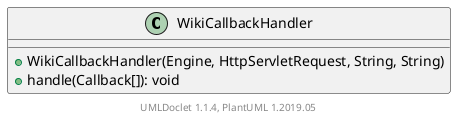 @startuml

    class WikiCallbackHandler [[WikiCallbackHandler.html]] {
        +WikiCallbackHandler(Engine, HttpServletRequest, String, String)
        +handle(Callback[]): void
    }


    center footer UMLDoclet 1.1.4, PlantUML 1.2019.05
@enduml
